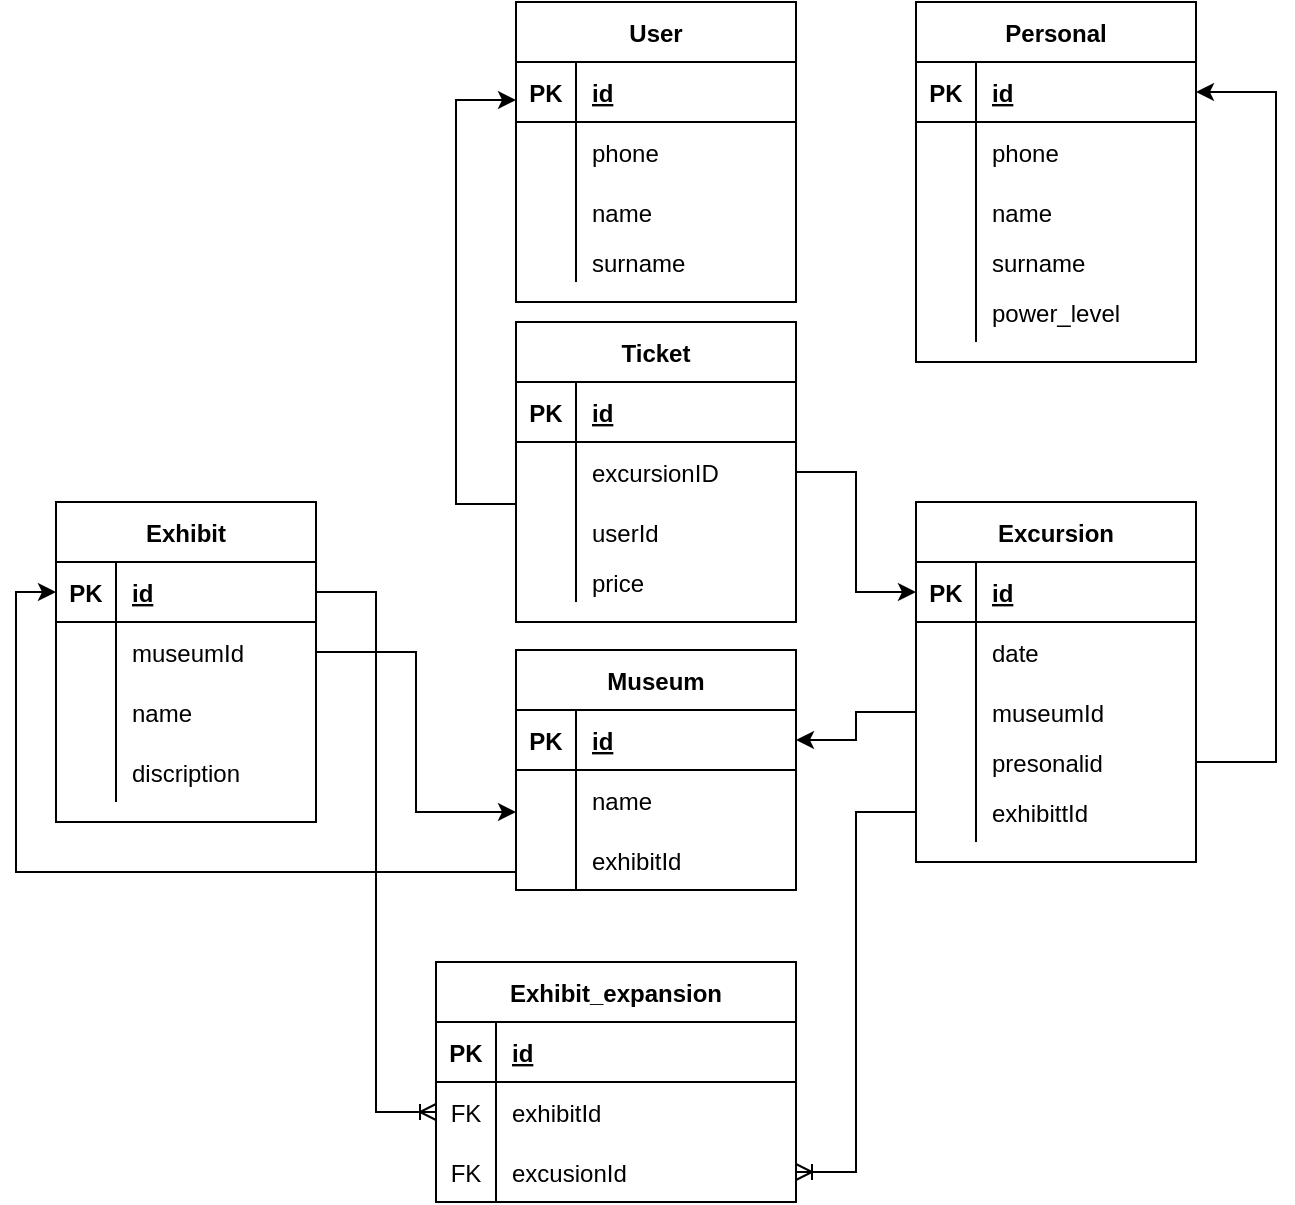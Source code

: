 <mxfile version="20.5.1" type="device"><diagram id="P0RdIuAW4auCXOhbX-YM" name="Страница 1"><mxGraphModel dx="914" dy="1334" grid="1" gridSize="10" guides="1" tooltips="1" connect="1" arrows="1" fold="1" page="1" pageScale="1" pageWidth="1169" pageHeight="827" math="0" shadow="0"><root><mxCell id="0"/><mxCell id="1" parent="0"/><mxCell id="iC_SzMYGaCGPoj5WXQe9-26" style="edgeStyle=orthogonalEdgeStyle;rounded=0;orthogonalLoop=1;jettySize=auto;html=1;" parent="1" source="CBOuicNtlqvtODQ_fvYH-84" target="CBOuicNtlqvtODQ_fvYH-91" edge="1"><mxGeometry relative="1" as="geometry"><Array as="points"><mxPoint x="310" y="221"/><mxPoint x="310" y="19"/></Array></mxGeometry></mxCell><mxCell id="iC_SzMYGaCGPoj5WXQe9-34" style="edgeStyle=orthogonalEdgeStyle;rounded=0;orthogonalLoop=1;jettySize=auto;html=1;" parent="1" source="CBOuicNtlqvtODQ_fvYH-81" target="CBOuicNtlqvtODQ_fvYH-129" edge="1"><mxGeometry relative="1" as="geometry"/></mxCell><mxCell id="iC_SzMYGaCGPoj5WXQe9-43" style="edgeStyle=orthogonalEdgeStyle;rounded=0;orthogonalLoop=1;jettySize=auto;html=1;" parent="1" source="CBOuicNtlqvtODQ_fvYH-138" target="CBOuicNtlqvtODQ_fvYH-104" edge="1"><mxGeometry relative="1" as="geometry"><mxPoint x="700" y="40" as="targetPoint"/><Array as="points"><mxPoint x="720" y="350"/><mxPoint x="720" y="15"/></Array></mxGeometry></mxCell><mxCell id="iC_SzMYGaCGPoj5WXQe9-45" style="edgeStyle=orthogonalEdgeStyle;rounded=0;orthogonalLoop=1;jettySize=auto;html=1;" parent="1" source="CBOuicNtlqvtODQ_fvYH-135" target="CBOuicNtlqvtODQ_fvYH-54" edge="1"><mxGeometry relative="1" as="geometry"/></mxCell><mxCell id="CBOuicNtlqvtODQ_fvYH-5" value="Exhibit" style="shape=table;startSize=30;container=1;collapsible=1;childLayout=tableLayout;fixedRows=1;rowLines=0;fontStyle=1;align=center;resizeLast=1;" vertex="1" parent="1"><mxGeometry x="110" y="220" width="130" height="160" as="geometry"/></mxCell><mxCell id="CBOuicNtlqvtODQ_fvYH-6" value="" style="shape=tableRow;horizontal=0;startSize=0;swimlaneHead=0;swimlaneBody=0;fillColor=none;collapsible=0;dropTarget=0;points=[[0,0.5],[1,0.5]];portConstraint=eastwest;top=0;left=0;right=0;bottom=1;" vertex="1" parent="CBOuicNtlqvtODQ_fvYH-5"><mxGeometry y="30" width="130" height="30" as="geometry"/></mxCell><mxCell id="CBOuicNtlqvtODQ_fvYH-7" value="PK" style="shape=partialRectangle;connectable=0;fillColor=none;top=0;left=0;bottom=0;right=0;fontStyle=1;overflow=hidden;" vertex="1" parent="CBOuicNtlqvtODQ_fvYH-6"><mxGeometry width="30" height="30" as="geometry"><mxRectangle width="30" height="30" as="alternateBounds"/></mxGeometry></mxCell><mxCell id="CBOuicNtlqvtODQ_fvYH-8" value="id" style="shape=partialRectangle;connectable=0;fillColor=none;top=0;left=0;bottom=0;right=0;align=left;spacingLeft=6;fontStyle=5;overflow=hidden;" vertex="1" parent="CBOuicNtlqvtODQ_fvYH-6"><mxGeometry x="30" width="100" height="30" as="geometry"><mxRectangle width="100" height="30" as="alternateBounds"/></mxGeometry></mxCell><mxCell id="CBOuicNtlqvtODQ_fvYH-9" value="" style="shape=tableRow;horizontal=0;startSize=0;swimlaneHead=0;swimlaneBody=0;fillColor=none;collapsible=0;dropTarget=0;points=[[0,0.5],[1,0.5]];portConstraint=eastwest;top=0;left=0;right=0;bottom=0;" vertex="1" parent="CBOuicNtlqvtODQ_fvYH-5"><mxGeometry y="60" width="130" height="30" as="geometry"/></mxCell><mxCell id="CBOuicNtlqvtODQ_fvYH-10" value="" style="shape=partialRectangle;connectable=0;fillColor=none;top=0;left=0;bottom=0;right=0;editable=1;overflow=hidden;" vertex="1" parent="CBOuicNtlqvtODQ_fvYH-9"><mxGeometry width="30" height="30" as="geometry"><mxRectangle width="30" height="30" as="alternateBounds"/></mxGeometry></mxCell><mxCell id="CBOuicNtlqvtODQ_fvYH-11" value="museumId" style="shape=partialRectangle;connectable=0;fillColor=none;top=0;left=0;bottom=0;right=0;align=left;spacingLeft=6;overflow=hidden;" vertex="1" parent="CBOuicNtlqvtODQ_fvYH-9"><mxGeometry x="30" width="100" height="30" as="geometry"><mxRectangle width="100" height="30" as="alternateBounds"/></mxGeometry></mxCell><mxCell id="CBOuicNtlqvtODQ_fvYH-12" value="" style="shape=tableRow;horizontal=0;startSize=0;swimlaneHead=0;swimlaneBody=0;fillColor=none;collapsible=0;dropTarget=0;points=[[0,0.5],[1,0.5]];portConstraint=eastwest;top=0;left=0;right=0;bottom=0;" vertex="1" parent="CBOuicNtlqvtODQ_fvYH-5"><mxGeometry y="90" width="130" height="30" as="geometry"/></mxCell><mxCell id="CBOuicNtlqvtODQ_fvYH-13" value="" style="shape=partialRectangle;connectable=0;fillColor=none;top=0;left=0;bottom=0;right=0;editable=1;overflow=hidden;" vertex="1" parent="CBOuicNtlqvtODQ_fvYH-12"><mxGeometry width="30" height="30" as="geometry"><mxRectangle width="30" height="30" as="alternateBounds"/></mxGeometry></mxCell><mxCell id="CBOuicNtlqvtODQ_fvYH-14" value="name" style="shape=partialRectangle;connectable=0;fillColor=none;top=0;left=0;bottom=0;right=0;align=left;spacingLeft=6;overflow=hidden;" vertex="1" parent="CBOuicNtlqvtODQ_fvYH-12"><mxGeometry x="30" width="100" height="30" as="geometry"><mxRectangle width="100" height="30" as="alternateBounds"/></mxGeometry></mxCell><mxCell id="CBOuicNtlqvtODQ_fvYH-15" value="" style="shape=tableRow;horizontal=0;startSize=0;swimlaneHead=0;swimlaneBody=0;fillColor=none;collapsible=0;dropTarget=0;points=[[0,0.5],[1,0.5]];portConstraint=eastwest;top=0;left=0;right=0;bottom=0;" vertex="1" parent="CBOuicNtlqvtODQ_fvYH-5"><mxGeometry y="120" width="130" height="30" as="geometry"/></mxCell><mxCell id="CBOuicNtlqvtODQ_fvYH-16" value="" style="shape=partialRectangle;connectable=0;fillColor=none;top=0;left=0;bottom=0;right=0;editable=1;overflow=hidden;" vertex="1" parent="CBOuicNtlqvtODQ_fvYH-15"><mxGeometry width="30" height="30" as="geometry"><mxRectangle width="30" height="30" as="alternateBounds"/></mxGeometry></mxCell><mxCell id="CBOuicNtlqvtODQ_fvYH-17" value="discription" style="shape=partialRectangle;connectable=0;fillColor=none;top=0;left=0;bottom=0;right=0;align=left;spacingLeft=6;overflow=hidden;" vertex="1" parent="CBOuicNtlqvtODQ_fvYH-15"><mxGeometry x="30" width="100" height="30" as="geometry"><mxRectangle width="100" height="30" as="alternateBounds"/></mxGeometry></mxCell><mxCell id="CBOuicNtlqvtODQ_fvYH-18" value="Exhibit_expansion" style="shape=table;startSize=30;container=1;collapsible=1;childLayout=tableLayout;fixedRows=1;rowLines=0;fontStyle=1;align=center;resizeLast=1;" vertex="1" parent="1"><mxGeometry x="300" y="450" width="180" height="120" as="geometry"/></mxCell><mxCell id="CBOuicNtlqvtODQ_fvYH-19" value="" style="shape=tableRow;horizontal=0;startSize=0;swimlaneHead=0;swimlaneBody=0;fillColor=none;collapsible=0;dropTarget=0;points=[[0,0.5],[1,0.5]];portConstraint=eastwest;top=0;left=0;right=0;bottom=1;" vertex="1" parent="CBOuicNtlqvtODQ_fvYH-18"><mxGeometry y="30" width="180" height="30" as="geometry"/></mxCell><mxCell id="CBOuicNtlqvtODQ_fvYH-20" value="PK" style="shape=partialRectangle;connectable=0;fillColor=none;top=0;left=0;bottom=0;right=0;fontStyle=1;overflow=hidden;" vertex="1" parent="CBOuicNtlqvtODQ_fvYH-19"><mxGeometry width="30" height="30" as="geometry"><mxRectangle width="30" height="30" as="alternateBounds"/></mxGeometry></mxCell><mxCell id="CBOuicNtlqvtODQ_fvYH-21" value="id" style="shape=partialRectangle;connectable=0;fillColor=none;top=0;left=0;bottom=0;right=0;align=left;spacingLeft=6;fontStyle=5;overflow=hidden;" vertex="1" parent="CBOuicNtlqvtODQ_fvYH-19"><mxGeometry x="30" width="150" height="30" as="geometry"><mxRectangle width="150" height="30" as="alternateBounds"/></mxGeometry></mxCell><mxCell id="CBOuicNtlqvtODQ_fvYH-22" value="" style="shape=tableRow;horizontal=0;startSize=0;swimlaneHead=0;swimlaneBody=0;fillColor=none;collapsible=0;dropTarget=0;points=[[0,0.5],[1,0.5]];portConstraint=eastwest;top=0;left=0;right=0;bottom=0;" vertex="1" parent="CBOuicNtlqvtODQ_fvYH-18"><mxGeometry y="60" width="180" height="30" as="geometry"/></mxCell><mxCell id="CBOuicNtlqvtODQ_fvYH-23" value="FK" style="shape=partialRectangle;connectable=0;fillColor=none;top=0;left=0;bottom=0;right=0;editable=1;overflow=hidden;" vertex="1" parent="CBOuicNtlqvtODQ_fvYH-22"><mxGeometry width="30" height="30" as="geometry"><mxRectangle width="30" height="30" as="alternateBounds"/></mxGeometry></mxCell><mxCell id="CBOuicNtlqvtODQ_fvYH-24" value="exhibitId" style="shape=partialRectangle;connectable=0;fillColor=none;top=0;left=0;bottom=0;right=0;align=left;spacingLeft=6;overflow=hidden;" vertex="1" parent="CBOuicNtlqvtODQ_fvYH-22"><mxGeometry x="30" width="150" height="30" as="geometry"><mxRectangle width="150" height="30" as="alternateBounds"/></mxGeometry></mxCell><mxCell id="CBOuicNtlqvtODQ_fvYH-25" value="" style="shape=tableRow;horizontal=0;startSize=0;swimlaneHead=0;swimlaneBody=0;fillColor=none;collapsible=0;dropTarget=0;points=[[0,0.5],[1,0.5]];portConstraint=eastwest;top=0;left=0;right=0;bottom=0;" vertex="1" parent="CBOuicNtlqvtODQ_fvYH-18"><mxGeometry y="90" width="180" height="30" as="geometry"/></mxCell><mxCell id="CBOuicNtlqvtODQ_fvYH-26" value="FK" style="shape=partialRectangle;connectable=0;fillColor=none;top=0;left=0;bottom=0;right=0;editable=1;overflow=hidden;" vertex="1" parent="CBOuicNtlqvtODQ_fvYH-25"><mxGeometry width="30" height="30" as="geometry"><mxRectangle width="30" height="30" as="alternateBounds"/></mxGeometry></mxCell><mxCell id="CBOuicNtlqvtODQ_fvYH-27" value="excusionId" style="shape=partialRectangle;connectable=0;fillColor=none;top=0;left=0;bottom=0;right=0;align=left;spacingLeft=6;overflow=hidden;" vertex="1" parent="CBOuicNtlqvtODQ_fvYH-25"><mxGeometry x="30" width="150" height="30" as="geometry"><mxRectangle width="150" height="30" as="alternateBounds"/></mxGeometry></mxCell><mxCell id="CBOuicNtlqvtODQ_fvYH-31" value="" style="edgeStyle=entityRelationEdgeStyle;fontSize=12;html=1;endArrow=ERoneToMany;rounded=0;" edge="1" parent="1" source="CBOuicNtlqvtODQ_fvYH-141" target="CBOuicNtlqvtODQ_fvYH-25"><mxGeometry width="100" height="100" relative="1" as="geometry"><mxPoint x="770" y="370" as="sourcePoint"/><mxPoint x="720" y="420" as="targetPoint"/></mxGeometry></mxCell><mxCell id="CBOuicNtlqvtODQ_fvYH-33" value="" style="edgeStyle=entityRelationEdgeStyle;fontSize=12;html=1;endArrow=ERoneToMany;rounded=0;" edge="1" parent="1" source="CBOuicNtlqvtODQ_fvYH-6" target="CBOuicNtlqvtODQ_fvYH-22"><mxGeometry width="100" height="100" relative="1" as="geometry"><mxPoint x="70" y="470" as="sourcePoint"/><mxPoint x="130" y="600" as="targetPoint"/></mxGeometry></mxCell><mxCell id="CBOuicNtlqvtODQ_fvYH-37" style="edgeStyle=orthogonalEdgeStyle;rounded=0;orthogonalLoop=1;jettySize=auto;html=1;" edge="1" parent="1" source="CBOuicNtlqvtODQ_fvYH-60" target="CBOuicNtlqvtODQ_fvYH-6"><mxGeometry relative="1" as="geometry"><mxPoint x="420" y="394" as="sourcePoint"/><mxPoint x="30" y="380" as="targetPoint"/><Array as="points"><mxPoint x="90" y="405"/><mxPoint x="90" y="265"/></Array></mxGeometry></mxCell><mxCell id="CBOuicNtlqvtODQ_fvYH-39" style="edgeStyle=orthogonalEdgeStyle;rounded=0;orthogonalLoop=1;jettySize=auto;html=1;" edge="1" parent="1" source="CBOuicNtlqvtODQ_fvYH-9" target="CBOuicNtlqvtODQ_fvYH-57"><mxGeometry relative="1" as="geometry"><Array as="points"><mxPoint x="290" y="295"/><mxPoint x="290" y="375"/></Array></mxGeometry></mxCell><mxCell id="CBOuicNtlqvtODQ_fvYH-53" value="Museum" style="shape=table;startSize=30;container=1;collapsible=1;childLayout=tableLayout;fixedRows=1;rowLines=0;fontStyle=1;align=center;resizeLast=1;" vertex="1" parent="1"><mxGeometry x="340" y="294" width="140" height="120" as="geometry"/></mxCell><mxCell id="CBOuicNtlqvtODQ_fvYH-54" value="" style="shape=tableRow;horizontal=0;startSize=0;swimlaneHead=0;swimlaneBody=0;fillColor=none;collapsible=0;dropTarget=0;points=[[0,0.5],[1,0.5]];portConstraint=eastwest;top=0;left=0;right=0;bottom=1;" vertex="1" parent="CBOuicNtlqvtODQ_fvYH-53"><mxGeometry y="30" width="140" height="30" as="geometry"/></mxCell><mxCell id="CBOuicNtlqvtODQ_fvYH-55" value="PK" style="shape=partialRectangle;connectable=0;fillColor=none;top=0;left=0;bottom=0;right=0;fontStyle=1;overflow=hidden;" vertex="1" parent="CBOuicNtlqvtODQ_fvYH-54"><mxGeometry width="30" height="30" as="geometry"><mxRectangle width="30" height="30" as="alternateBounds"/></mxGeometry></mxCell><mxCell id="CBOuicNtlqvtODQ_fvYH-56" value="id" style="shape=partialRectangle;connectable=0;fillColor=none;top=0;left=0;bottom=0;right=0;align=left;spacingLeft=6;fontStyle=5;overflow=hidden;" vertex="1" parent="CBOuicNtlqvtODQ_fvYH-54"><mxGeometry x="30" width="110" height="30" as="geometry"><mxRectangle width="110" height="30" as="alternateBounds"/></mxGeometry></mxCell><mxCell id="CBOuicNtlqvtODQ_fvYH-57" value="" style="shape=tableRow;horizontal=0;startSize=0;swimlaneHead=0;swimlaneBody=0;fillColor=none;collapsible=0;dropTarget=0;points=[[0,0.5],[1,0.5]];portConstraint=eastwest;top=0;left=0;right=0;bottom=0;" vertex="1" parent="CBOuicNtlqvtODQ_fvYH-53"><mxGeometry y="60" width="140" height="30" as="geometry"/></mxCell><mxCell id="CBOuicNtlqvtODQ_fvYH-58" value="" style="shape=partialRectangle;connectable=0;fillColor=none;top=0;left=0;bottom=0;right=0;editable=1;overflow=hidden;" vertex="1" parent="CBOuicNtlqvtODQ_fvYH-57"><mxGeometry width="30" height="30" as="geometry"><mxRectangle width="30" height="30" as="alternateBounds"/></mxGeometry></mxCell><mxCell id="CBOuicNtlqvtODQ_fvYH-59" value="name" style="shape=partialRectangle;connectable=0;fillColor=none;top=0;left=0;bottom=0;right=0;align=left;spacingLeft=6;overflow=hidden;" vertex="1" parent="CBOuicNtlqvtODQ_fvYH-57"><mxGeometry x="30" width="110" height="30" as="geometry"><mxRectangle width="110" height="30" as="alternateBounds"/></mxGeometry></mxCell><mxCell id="CBOuicNtlqvtODQ_fvYH-60" value="" style="shape=tableRow;horizontal=0;startSize=0;swimlaneHead=0;swimlaneBody=0;fillColor=none;collapsible=0;dropTarget=0;points=[[0,0.5],[1,0.5]];portConstraint=eastwest;top=0;left=0;right=0;bottom=0;" vertex="1" parent="CBOuicNtlqvtODQ_fvYH-53"><mxGeometry y="90" width="140" height="30" as="geometry"/></mxCell><mxCell id="CBOuicNtlqvtODQ_fvYH-61" value="" style="shape=partialRectangle;connectable=0;fillColor=none;top=0;left=0;bottom=0;right=0;editable=1;overflow=hidden;" vertex="1" parent="CBOuicNtlqvtODQ_fvYH-60"><mxGeometry width="30" height="30" as="geometry"><mxRectangle width="30" height="30" as="alternateBounds"/></mxGeometry></mxCell><mxCell id="CBOuicNtlqvtODQ_fvYH-62" value="exhibitId" style="shape=partialRectangle;connectable=0;fillColor=none;top=0;left=0;bottom=0;right=0;align=left;spacingLeft=6;overflow=hidden;" vertex="1" parent="CBOuicNtlqvtODQ_fvYH-60"><mxGeometry x="30" width="110" height="30" as="geometry"><mxRectangle width="110" height="30" as="alternateBounds"/></mxGeometry></mxCell><mxCell id="CBOuicNtlqvtODQ_fvYH-77" value="Ticket" style="shape=table;startSize=30;container=1;collapsible=1;childLayout=tableLayout;fixedRows=1;rowLines=0;fontStyle=1;align=center;resizeLast=1;" vertex="1" parent="1"><mxGeometry x="340" y="130" width="140" height="150" as="geometry"/></mxCell><mxCell id="CBOuicNtlqvtODQ_fvYH-78" value="" style="shape=tableRow;horizontal=0;startSize=0;swimlaneHead=0;swimlaneBody=0;fillColor=none;collapsible=0;dropTarget=0;points=[[0,0.5],[1,0.5]];portConstraint=eastwest;top=0;left=0;right=0;bottom=1;" vertex="1" parent="CBOuicNtlqvtODQ_fvYH-77"><mxGeometry y="30" width="140" height="30" as="geometry"/></mxCell><mxCell id="CBOuicNtlqvtODQ_fvYH-79" value="PK" style="shape=partialRectangle;connectable=0;fillColor=none;top=0;left=0;bottom=0;right=0;fontStyle=1;overflow=hidden;" vertex="1" parent="CBOuicNtlqvtODQ_fvYH-78"><mxGeometry width="30" height="30" as="geometry"><mxRectangle width="30" height="30" as="alternateBounds"/></mxGeometry></mxCell><mxCell id="CBOuicNtlqvtODQ_fvYH-80" value="id" style="shape=partialRectangle;connectable=0;fillColor=none;top=0;left=0;bottom=0;right=0;align=left;spacingLeft=6;fontStyle=5;overflow=hidden;" vertex="1" parent="CBOuicNtlqvtODQ_fvYH-78"><mxGeometry x="30" width="110" height="30" as="geometry"><mxRectangle width="110" height="30" as="alternateBounds"/></mxGeometry></mxCell><mxCell id="CBOuicNtlqvtODQ_fvYH-81" value="" style="shape=tableRow;horizontal=0;startSize=0;swimlaneHead=0;swimlaneBody=0;fillColor=none;collapsible=0;dropTarget=0;points=[[0,0.5],[1,0.5]];portConstraint=eastwest;top=0;left=0;right=0;bottom=0;" vertex="1" parent="CBOuicNtlqvtODQ_fvYH-77"><mxGeometry y="60" width="140" height="30" as="geometry"/></mxCell><mxCell id="CBOuicNtlqvtODQ_fvYH-82" value="" style="shape=partialRectangle;connectable=0;fillColor=none;top=0;left=0;bottom=0;right=0;editable=1;overflow=hidden;" vertex="1" parent="CBOuicNtlqvtODQ_fvYH-81"><mxGeometry width="30" height="30" as="geometry"><mxRectangle width="30" height="30" as="alternateBounds"/></mxGeometry></mxCell><mxCell id="CBOuicNtlqvtODQ_fvYH-83" value="excursionID" style="shape=partialRectangle;connectable=0;fillColor=none;top=0;left=0;bottom=0;right=0;align=left;spacingLeft=6;overflow=hidden;" vertex="1" parent="CBOuicNtlqvtODQ_fvYH-81"><mxGeometry x="30" width="110" height="30" as="geometry"><mxRectangle width="110" height="30" as="alternateBounds"/></mxGeometry></mxCell><mxCell id="CBOuicNtlqvtODQ_fvYH-84" value="" style="shape=tableRow;horizontal=0;startSize=0;swimlaneHead=0;swimlaneBody=0;fillColor=none;collapsible=0;dropTarget=0;points=[[0,0.5],[1,0.5]];portConstraint=eastwest;top=0;left=0;right=0;bottom=0;" vertex="1" parent="CBOuicNtlqvtODQ_fvYH-77"><mxGeometry y="90" width="140" height="30" as="geometry"/></mxCell><mxCell id="CBOuicNtlqvtODQ_fvYH-85" value="" style="shape=partialRectangle;connectable=0;fillColor=none;top=0;left=0;bottom=0;right=0;editable=1;overflow=hidden;" vertex="1" parent="CBOuicNtlqvtODQ_fvYH-84"><mxGeometry width="30" height="30" as="geometry"><mxRectangle width="30" height="30" as="alternateBounds"/></mxGeometry></mxCell><mxCell id="CBOuicNtlqvtODQ_fvYH-86" value="userId" style="shape=partialRectangle;connectable=0;fillColor=none;top=0;left=0;bottom=0;right=0;align=left;spacingLeft=6;overflow=hidden;" vertex="1" parent="CBOuicNtlqvtODQ_fvYH-84"><mxGeometry x="30" width="110" height="30" as="geometry"><mxRectangle width="110" height="30" as="alternateBounds"/></mxGeometry></mxCell><mxCell id="CBOuicNtlqvtODQ_fvYH-87" value="" style="shape=tableRow;horizontal=0;startSize=0;swimlaneHead=0;swimlaneBody=0;fillColor=none;collapsible=0;dropTarget=0;points=[[0,0.5],[1,0.5]];portConstraint=eastwest;top=0;left=0;right=0;bottom=0;" vertex="1" parent="CBOuicNtlqvtODQ_fvYH-77"><mxGeometry y="120" width="140" height="20" as="geometry"/></mxCell><mxCell id="CBOuicNtlqvtODQ_fvYH-88" value="" style="shape=partialRectangle;connectable=0;fillColor=none;top=0;left=0;bottom=0;right=0;editable=1;overflow=hidden;" vertex="1" parent="CBOuicNtlqvtODQ_fvYH-87"><mxGeometry width="30" height="20" as="geometry"><mxRectangle width="30" height="20" as="alternateBounds"/></mxGeometry></mxCell><mxCell id="CBOuicNtlqvtODQ_fvYH-89" value="price" style="shape=partialRectangle;connectable=0;fillColor=none;top=0;left=0;bottom=0;right=0;align=left;spacingLeft=6;overflow=hidden;" vertex="1" parent="CBOuicNtlqvtODQ_fvYH-87"><mxGeometry x="30" width="110" height="20" as="geometry"><mxRectangle width="110" height="20" as="alternateBounds"/></mxGeometry></mxCell><mxCell id="CBOuicNtlqvtODQ_fvYH-90" value="User" style="shape=table;startSize=30;container=1;collapsible=1;childLayout=tableLayout;fixedRows=1;rowLines=0;fontStyle=1;align=center;resizeLast=1;" vertex="1" parent="1"><mxGeometry x="340" y="-30" width="140" height="150" as="geometry"/></mxCell><mxCell id="CBOuicNtlqvtODQ_fvYH-91" value="" style="shape=tableRow;horizontal=0;startSize=0;swimlaneHead=0;swimlaneBody=0;fillColor=none;collapsible=0;dropTarget=0;points=[[0,0.5],[1,0.5]];portConstraint=eastwest;top=0;left=0;right=0;bottom=1;" vertex="1" parent="CBOuicNtlqvtODQ_fvYH-90"><mxGeometry y="30" width="140" height="30" as="geometry"/></mxCell><mxCell id="CBOuicNtlqvtODQ_fvYH-92" value="PK" style="shape=partialRectangle;connectable=0;fillColor=none;top=0;left=0;bottom=0;right=0;fontStyle=1;overflow=hidden;" vertex="1" parent="CBOuicNtlqvtODQ_fvYH-91"><mxGeometry width="30" height="30" as="geometry"><mxRectangle width="30" height="30" as="alternateBounds"/></mxGeometry></mxCell><mxCell id="CBOuicNtlqvtODQ_fvYH-93" value="id" style="shape=partialRectangle;connectable=0;fillColor=none;top=0;left=0;bottom=0;right=0;align=left;spacingLeft=6;fontStyle=5;overflow=hidden;" vertex="1" parent="CBOuicNtlqvtODQ_fvYH-91"><mxGeometry x="30" width="110" height="30" as="geometry"><mxRectangle width="110" height="30" as="alternateBounds"/></mxGeometry></mxCell><mxCell id="CBOuicNtlqvtODQ_fvYH-94" value="" style="shape=tableRow;horizontal=0;startSize=0;swimlaneHead=0;swimlaneBody=0;fillColor=none;collapsible=0;dropTarget=0;points=[[0,0.5],[1,0.5]];portConstraint=eastwest;top=0;left=0;right=0;bottom=0;" vertex="1" parent="CBOuicNtlqvtODQ_fvYH-90"><mxGeometry y="60" width="140" height="30" as="geometry"/></mxCell><mxCell id="CBOuicNtlqvtODQ_fvYH-95" value="" style="shape=partialRectangle;connectable=0;fillColor=none;top=0;left=0;bottom=0;right=0;editable=1;overflow=hidden;" vertex="1" parent="CBOuicNtlqvtODQ_fvYH-94"><mxGeometry width="30" height="30" as="geometry"><mxRectangle width="30" height="30" as="alternateBounds"/></mxGeometry></mxCell><mxCell id="CBOuicNtlqvtODQ_fvYH-96" value="phone" style="shape=partialRectangle;connectable=0;fillColor=none;top=0;left=0;bottom=0;right=0;align=left;spacingLeft=6;overflow=hidden;" vertex="1" parent="CBOuicNtlqvtODQ_fvYH-94"><mxGeometry x="30" width="110" height="30" as="geometry"><mxRectangle width="110" height="30" as="alternateBounds"/></mxGeometry></mxCell><mxCell id="CBOuicNtlqvtODQ_fvYH-97" value="" style="shape=tableRow;horizontal=0;startSize=0;swimlaneHead=0;swimlaneBody=0;fillColor=none;collapsible=0;dropTarget=0;points=[[0,0.5],[1,0.5]];portConstraint=eastwest;top=0;left=0;right=0;bottom=0;" vertex="1" parent="CBOuicNtlqvtODQ_fvYH-90"><mxGeometry y="90" width="140" height="30" as="geometry"/></mxCell><mxCell id="CBOuicNtlqvtODQ_fvYH-98" value="" style="shape=partialRectangle;connectable=0;fillColor=none;top=0;left=0;bottom=0;right=0;editable=1;overflow=hidden;" vertex="1" parent="CBOuicNtlqvtODQ_fvYH-97"><mxGeometry width="30" height="30" as="geometry"><mxRectangle width="30" height="30" as="alternateBounds"/></mxGeometry></mxCell><mxCell id="CBOuicNtlqvtODQ_fvYH-99" value="name" style="shape=partialRectangle;connectable=0;fillColor=none;top=0;left=0;bottom=0;right=0;align=left;spacingLeft=6;overflow=hidden;" vertex="1" parent="CBOuicNtlqvtODQ_fvYH-97"><mxGeometry x="30" width="110" height="30" as="geometry"><mxRectangle width="110" height="30" as="alternateBounds"/></mxGeometry></mxCell><mxCell id="CBOuicNtlqvtODQ_fvYH-100" value="" style="shape=tableRow;horizontal=0;startSize=0;swimlaneHead=0;swimlaneBody=0;fillColor=none;collapsible=0;dropTarget=0;points=[[0,0.5],[1,0.5]];portConstraint=eastwest;top=0;left=0;right=0;bottom=0;" vertex="1" parent="CBOuicNtlqvtODQ_fvYH-90"><mxGeometry y="120" width="140" height="20" as="geometry"/></mxCell><mxCell id="CBOuicNtlqvtODQ_fvYH-101" value="" style="shape=partialRectangle;connectable=0;fillColor=none;top=0;left=0;bottom=0;right=0;editable=1;overflow=hidden;" vertex="1" parent="CBOuicNtlqvtODQ_fvYH-100"><mxGeometry width="30" height="20" as="geometry"><mxRectangle width="30" height="20" as="alternateBounds"/></mxGeometry></mxCell><mxCell id="CBOuicNtlqvtODQ_fvYH-102" value="surname" style="shape=partialRectangle;connectable=0;fillColor=none;top=0;left=0;bottom=0;right=0;align=left;spacingLeft=6;overflow=hidden;" vertex="1" parent="CBOuicNtlqvtODQ_fvYH-100"><mxGeometry x="30" width="110" height="20" as="geometry"><mxRectangle width="110" height="20" as="alternateBounds"/></mxGeometry></mxCell><mxCell id="CBOuicNtlqvtODQ_fvYH-103" value="Personal" style="shape=table;startSize=30;container=1;collapsible=1;childLayout=tableLayout;fixedRows=1;rowLines=0;fontStyle=1;align=center;resizeLast=1;" vertex="1" parent="1"><mxGeometry x="540" y="-30" width="140" height="180" as="geometry"/></mxCell><mxCell id="CBOuicNtlqvtODQ_fvYH-104" value="" style="shape=tableRow;horizontal=0;startSize=0;swimlaneHead=0;swimlaneBody=0;fillColor=none;collapsible=0;dropTarget=0;points=[[0,0.5],[1,0.5]];portConstraint=eastwest;top=0;left=0;right=0;bottom=1;" vertex="1" parent="CBOuicNtlqvtODQ_fvYH-103"><mxGeometry y="30" width="140" height="30" as="geometry"/></mxCell><mxCell id="CBOuicNtlqvtODQ_fvYH-105" value="PK" style="shape=partialRectangle;connectable=0;fillColor=none;top=0;left=0;bottom=0;right=0;fontStyle=1;overflow=hidden;" vertex="1" parent="CBOuicNtlqvtODQ_fvYH-104"><mxGeometry width="30" height="30" as="geometry"><mxRectangle width="30" height="30" as="alternateBounds"/></mxGeometry></mxCell><mxCell id="CBOuicNtlqvtODQ_fvYH-106" value="id" style="shape=partialRectangle;connectable=0;fillColor=none;top=0;left=0;bottom=0;right=0;align=left;spacingLeft=6;fontStyle=5;overflow=hidden;" vertex="1" parent="CBOuicNtlqvtODQ_fvYH-104"><mxGeometry x="30" width="110" height="30" as="geometry"><mxRectangle width="110" height="30" as="alternateBounds"/></mxGeometry></mxCell><mxCell id="CBOuicNtlqvtODQ_fvYH-107" value="" style="shape=tableRow;horizontal=0;startSize=0;swimlaneHead=0;swimlaneBody=0;fillColor=none;collapsible=0;dropTarget=0;points=[[0,0.5],[1,0.5]];portConstraint=eastwest;top=0;left=0;right=0;bottom=0;" vertex="1" parent="CBOuicNtlqvtODQ_fvYH-103"><mxGeometry y="60" width="140" height="30" as="geometry"/></mxCell><mxCell id="CBOuicNtlqvtODQ_fvYH-108" value="" style="shape=partialRectangle;connectable=0;fillColor=none;top=0;left=0;bottom=0;right=0;editable=1;overflow=hidden;" vertex="1" parent="CBOuicNtlqvtODQ_fvYH-107"><mxGeometry width="30" height="30" as="geometry"><mxRectangle width="30" height="30" as="alternateBounds"/></mxGeometry></mxCell><mxCell id="CBOuicNtlqvtODQ_fvYH-109" value="phone" style="shape=partialRectangle;connectable=0;fillColor=none;top=0;left=0;bottom=0;right=0;align=left;spacingLeft=6;overflow=hidden;" vertex="1" parent="CBOuicNtlqvtODQ_fvYH-107"><mxGeometry x="30" width="110" height="30" as="geometry"><mxRectangle width="110" height="30" as="alternateBounds"/></mxGeometry></mxCell><mxCell id="CBOuicNtlqvtODQ_fvYH-110" value="" style="shape=tableRow;horizontal=0;startSize=0;swimlaneHead=0;swimlaneBody=0;fillColor=none;collapsible=0;dropTarget=0;points=[[0,0.5],[1,0.5]];portConstraint=eastwest;top=0;left=0;right=0;bottom=0;" vertex="1" parent="CBOuicNtlqvtODQ_fvYH-103"><mxGeometry y="90" width="140" height="30" as="geometry"/></mxCell><mxCell id="CBOuicNtlqvtODQ_fvYH-111" value="" style="shape=partialRectangle;connectable=0;fillColor=none;top=0;left=0;bottom=0;right=0;editable=1;overflow=hidden;" vertex="1" parent="CBOuicNtlqvtODQ_fvYH-110"><mxGeometry width="30" height="30" as="geometry"><mxRectangle width="30" height="30" as="alternateBounds"/></mxGeometry></mxCell><mxCell id="CBOuicNtlqvtODQ_fvYH-112" value="name" style="shape=partialRectangle;connectable=0;fillColor=none;top=0;left=0;bottom=0;right=0;align=left;spacingLeft=6;overflow=hidden;" vertex="1" parent="CBOuicNtlqvtODQ_fvYH-110"><mxGeometry x="30" width="110" height="30" as="geometry"><mxRectangle width="110" height="30" as="alternateBounds"/></mxGeometry></mxCell><mxCell id="CBOuicNtlqvtODQ_fvYH-113" value="" style="shape=tableRow;horizontal=0;startSize=0;swimlaneHead=0;swimlaneBody=0;fillColor=none;collapsible=0;dropTarget=0;points=[[0,0.5],[1,0.5]];portConstraint=eastwest;top=0;left=0;right=0;bottom=0;" vertex="1" parent="CBOuicNtlqvtODQ_fvYH-103"><mxGeometry y="120" width="140" height="20" as="geometry"/></mxCell><mxCell id="CBOuicNtlqvtODQ_fvYH-114" value="" style="shape=partialRectangle;connectable=0;fillColor=none;top=0;left=0;bottom=0;right=0;editable=1;overflow=hidden;" vertex="1" parent="CBOuicNtlqvtODQ_fvYH-113"><mxGeometry width="30" height="20" as="geometry"><mxRectangle width="30" height="20" as="alternateBounds"/></mxGeometry></mxCell><mxCell id="CBOuicNtlqvtODQ_fvYH-115" value="surname" style="shape=partialRectangle;connectable=0;fillColor=none;top=0;left=0;bottom=0;right=0;align=left;spacingLeft=6;overflow=hidden;" vertex="1" parent="CBOuicNtlqvtODQ_fvYH-113"><mxGeometry x="30" width="110" height="20" as="geometry"><mxRectangle width="110" height="20" as="alternateBounds"/></mxGeometry></mxCell><mxCell id="CBOuicNtlqvtODQ_fvYH-119" value="" style="shape=tableRow;horizontal=0;startSize=0;swimlaneHead=0;swimlaneBody=0;fillColor=none;collapsible=0;dropTarget=0;points=[[0,0.5],[1,0.5]];portConstraint=eastwest;top=0;left=0;right=0;bottom=0;" vertex="1" parent="CBOuicNtlqvtODQ_fvYH-103"><mxGeometry y="140" width="140" height="30" as="geometry"/></mxCell><mxCell id="CBOuicNtlqvtODQ_fvYH-120" value="" style="shape=partialRectangle;connectable=0;fillColor=none;top=0;left=0;bottom=0;right=0;editable=1;overflow=hidden;" vertex="1" parent="CBOuicNtlqvtODQ_fvYH-119"><mxGeometry width="30" height="30" as="geometry"><mxRectangle width="30" height="30" as="alternateBounds"/></mxGeometry></mxCell><mxCell id="CBOuicNtlqvtODQ_fvYH-121" value="power_level" style="shape=partialRectangle;connectable=0;fillColor=none;top=0;left=0;bottom=0;right=0;align=left;spacingLeft=6;overflow=hidden;" vertex="1" parent="CBOuicNtlqvtODQ_fvYH-119"><mxGeometry x="30" width="110" height="30" as="geometry"><mxRectangle width="110" height="30" as="alternateBounds"/></mxGeometry></mxCell><mxCell id="CBOuicNtlqvtODQ_fvYH-128" value="Excursion" style="shape=table;startSize=30;container=1;collapsible=1;childLayout=tableLayout;fixedRows=1;rowLines=0;fontStyle=1;align=center;resizeLast=1;" vertex="1" parent="1"><mxGeometry x="540" y="220" width="140" height="180" as="geometry"/></mxCell><mxCell id="CBOuicNtlqvtODQ_fvYH-129" value="" style="shape=tableRow;horizontal=0;startSize=0;swimlaneHead=0;swimlaneBody=0;fillColor=none;collapsible=0;dropTarget=0;points=[[0,0.5],[1,0.5]];portConstraint=eastwest;top=0;left=0;right=0;bottom=1;" vertex="1" parent="CBOuicNtlqvtODQ_fvYH-128"><mxGeometry y="30" width="140" height="30" as="geometry"/></mxCell><mxCell id="CBOuicNtlqvtODQ_fvYH-130" value="PK" style="shape=partialRectangle;connectable=0;fillColor=none;top=0;left=0;bottom=0;right=0;fontStyle=1;overflow=hidden;" vertex="1" parent="CBOuicNtlqvtODQ_fvYH-129"><mxGeometry width="30" height="30" as="geometry"><mxRectangle width="30" height="30" as="alternateBounds"/></mxGeometry></mxCell><mxCell id="CBOuicNtlqvtODQ_fvYH-131" value="id" style="shape=partialRectangle;connectable=0;fillColor=none;top=0;left=0;bottom=0;right=0;align=left;spacingLeft=6;fontStyle=5;overflow=hidden;" vertex="1" parent="CBOuicNtlqvtODQ_fvYH-129"><mxGeometry x="30" width="110" height="30" as="geometry"><mxRectangle width="110" height="30" as="alternateBounds"/></mxGeometry></mxCell><mxCell id="CBOuicNtlqvtODQ_fvYH-132" value="" style="shape=tableRow;horizontal=0;startSize=0;swimlaneHead=0;swimlaneBody=0;fillColor=none;collapsible=0;dropTarget=0;points=[[0,0.5],[1,0.5]];portConstraint=eastwest;top=0;left=0;right=0;bottom=0;" vertex="1" parent="CBOuicNtlqvtODQ_fvYH-128"><mxGeometry y="60" width="140" height="30" as="geometry"/></mxCell><mxCell id="CBOuicNtlqvtODQ_fvYH-133" value="" style="shape=partialRectangle;connectable=0;fillColor=none;top=0;left=0;bottom=0;right=0;editable=1;overflow=hidden;" vertex="1" parent="CBOuicNtlqvtODQ_fvYH-132"><mxGeometry width="30" height="30" as="geometry"><mxRectangle width="30" height="30" as="alternateBounds"/></mxGeometry></mxCell><mxCell id="CBOuicNtlqvtODQ_fvYH-134" value="date" style="shape=partialRectangle;connectable=0;fillColor=none;top=0;left=0;bottom=0;right=0;align=left;spacingLeft=6;overflow=hidden;" vertex="1" parent="CBOuicNtlqvtODQ_fvYH-132"><mxGeometry x="30" width="110" height="30" as="geometry"><mxRectangle width="110" height="30" as="alternateBounds"/></mxGeometry></mxCell><mxCell id="CBOuicNtlqvtODQ_fvYH-135" value="" style="shape=tableRow;horizontal=0;startSize=0;swimlaneHead=0;swimlaneBody=0;fillColor=none;collapsible=0;dropTarget=0;points=[[0,0.5],[1,0.5]];portConstraint=eastwest;top=0;left=0;right=0;bottom=0;" vertex="1" parent="CBOuicNtlqvtODQ_fvYH-128"><mxGeometry y="90" width="140" height="30" as="geometry"/></mxCell><mxCell id="CBOuicNtlqvtODQ_fvYH-136" value="" style="shape=partialRectangle;connectable=0;fillColor=none;top=0;left=0;bottom=0;right=0;editable=1;overflow=hidden;" vertex="1" parent="CBOuicNtlqvtODQ_fvYH-135"><mxGeometry width="30" height="30" as="geometry"><mxRectangle width="30" height="30" as="alternateBounds"/></mxGeometry></mxCell><mxCell id="CBOuicNtlqvtODQ_fvYH-137" value="museumId" style="shape=partialRectangle;connectable=0;fillColor=none;top=0;left=0;bottom=0;right=0;align=left;spacingLeft=6;overflow=hidden;" vertex="1" parent="CBOuicNtlqvtODQ_fvYH-135"><mxGeometry x="30" width="110" height="30" as="geometry"><mxRectangle width="110" height="30" as="alternateBounds"/></mxGeometry></mxCell><mxCell id="CBOuicNtlqvtODQ_fvYH-138" value="" style="shape=tableRow;horizontal=0;startSize=0;swimlaneHead=0;swimlaneBody=0;fillColor=none;collapsible=0;dropTarget=0;points=[[0,0.5],[1,0.5]];portConstraint=eastwest;top=0;left=0;right=0;bottom=0;" vertex="1" parent="CBOuicNtlqvtODQ_fvYH-128"><mxGeometry y="120" width="140" height="20" as="geometry"/></mxCell><mxCell id="CBOuicNtlqvtODQ_fvYH-139" value="" style="shape=partialRectangle;connectable=0;fillColor=none;top=0;left=0;bottom=0;right=0;editable=1;overflow=hidden;" vertex="1" parent="CBOuicNtlqvtODQ_fvYH-138"><mxGeometry width="30" height="20" as="geometry"><mxRectangle width="30" height="20" as="alternateBounds"/></mxGeometry></mxCell><mxCell id="CBOuicNtlqvtODQ_fvYH-140" value="presonalid" style="shape=partialRectangle;connectable=0;fillColor=none;top=0;left=0;bottom=0;right=0;align=left;spacingLeft=6;overflow=hidden;" vertex="1" parent="CBOuicNtlqvtODQ_fvYH-138"><mxGeometry x="30" width="110" height="20" as="geometry"><mxRectangle width="110" height="20" as="alternateBounds"/></mxGeometry></mxCell><mxCell id="CBOuicNtlqvtODQ_fvYH-141" value="" style="shape=tableRow;horizontal=0;startSize=0;swimlaneHead=0;swimlaneBody=0;fillColor=none;collapsible=0;dropTarget=0;points=[[0,0.5],[1,0.5]];portConstraint=eastwest;top=0;left=0;right=0;bottom=0;" vertex="1" parent="CBOuicNtlqvtODQ_fvYH-128"><mxGeometry y="140" width="140" height="30" as="geometry"/></mxCell><mxCell id="CBOuicNtlqvtODQ_fvYH-142" value="" style="shape=partialRectangle;connectable=0;fillColor=none;top=0;left=0;bottom=0;right=0;editable=1;overflow=hidden;" vertex="1" parent="CBOuicNtlqvtODQ_fvYH-141"><mxGeometry width="30" height="30" as="geometry"><mxRectangle width="30" height="30" as="alternateBounds"/></mxGeometry></mxCell><mxCell id="CBOuicNtlqvtODQ_fvYH-143" value="exhibittId" style="shape=partialRectangle;connectable=0;fillColor=none;top=0;left=0;bottom=0;right=0;align=left;spacingLeft=6;overflow=hidden;" vertex="1" parent="CBOuicNtlqvtODQ_fvYH-141"><mxGeometry x="30" width="110" height="30" as="geometry"><mxRectangle width="110" height="30" as="alternateBounds"/></mxGeometry></mxCell></root></mxGraphModel></diagram></mxfile>
